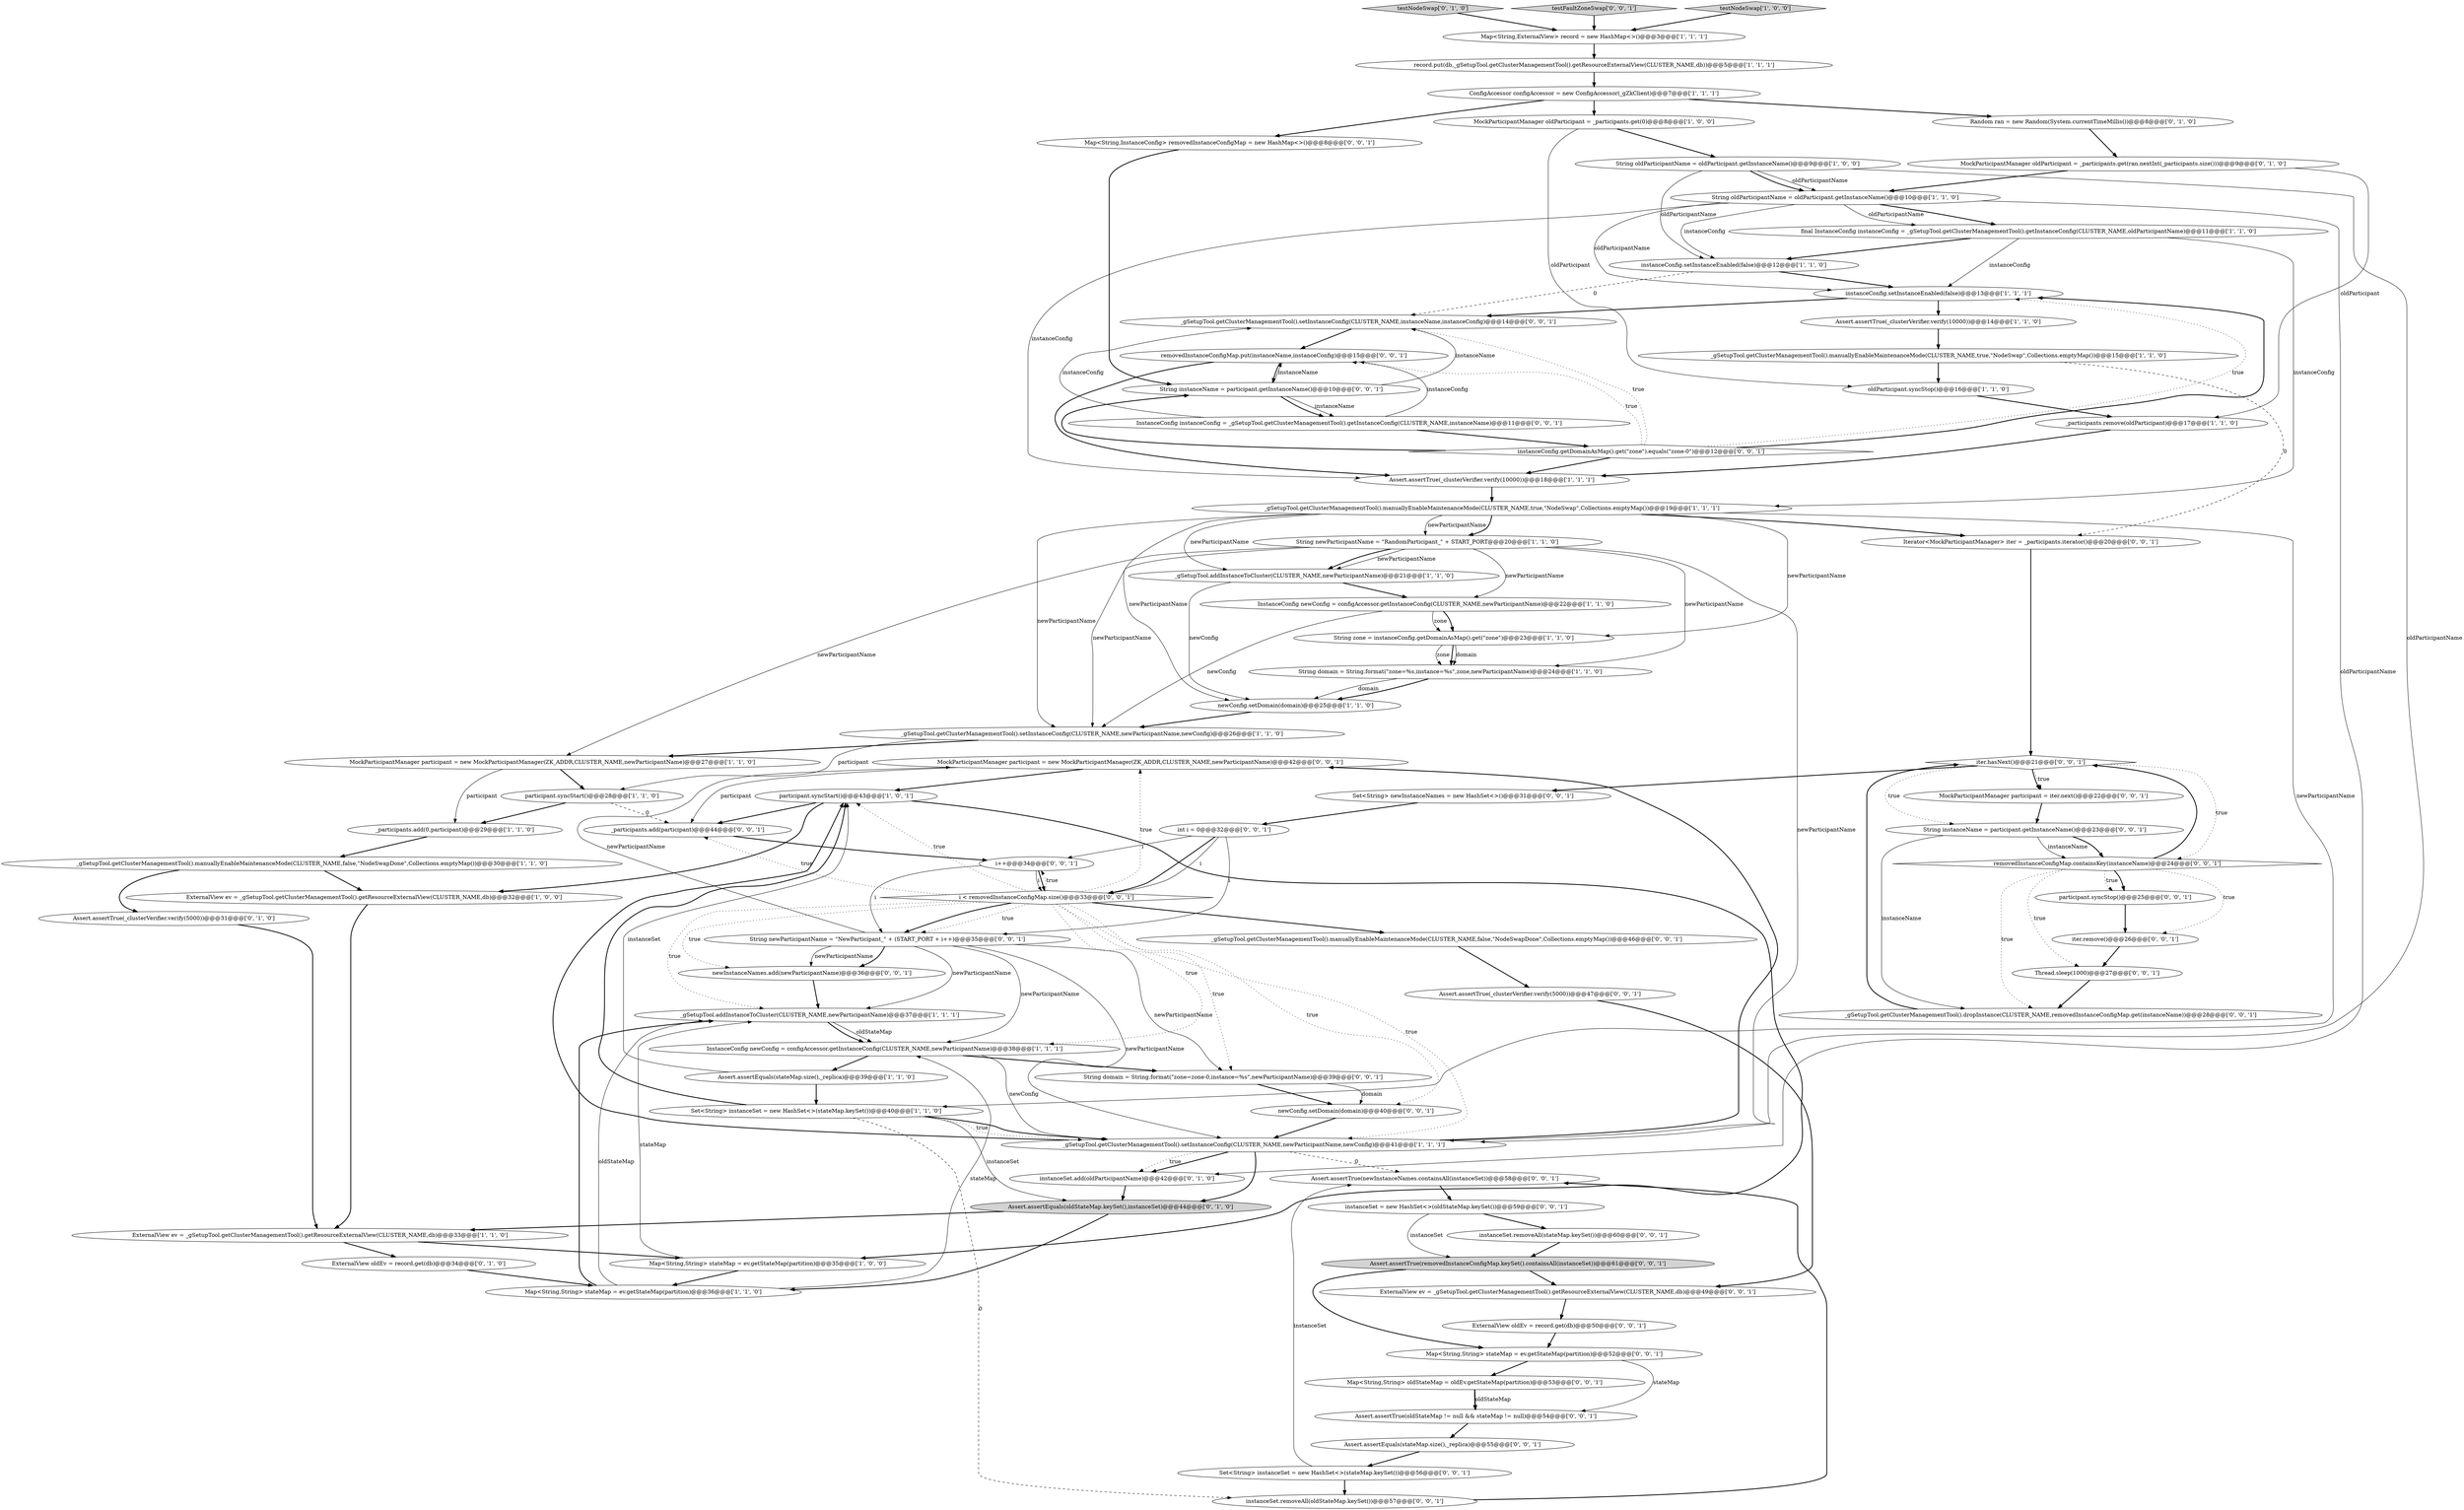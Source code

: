 digraph {
44 [style = filled, label = "MockParticipantManager participant = new MockParticipantManager(ZK_ADDR,CLUSTER_NAME,newParticipantName)@@@42@@@['0', '0', '1']", fillcolor = white, shape = ellipse image = "AAA0AAABBB3BBB"];
67 [style = filled, label = "Map<String,String> stateMap = ev.getStateMap(partition)@@@52@@@['0', '0', '1']", fillcolor = white, shape = ellipse image = "AAA0AAABBB3BBB"];
37 [style = filled, label = "MockParticipantManager oldParticipant = _participants.get(ran.nextInt(_participants.size()))@@@9@@@['0', '1', '0']", fillcolor = white, shape = ellipse image = "AAA1AAABBB2BBB"];
9 [style = filled, label = "instanceConfig.setInstanceEnabled(false)@@@13@@@['1', '1', '1']", fillcolor = white, shape = ellipse image = "AAA0AAABBB1BBB"];
26 [style = filled, label = "MockParticipantManager oldParticipant = _participants.get(0)@@@8@@@['1', '0', '0']", fillcolor = white, shape = ellipse image = "AAA0AAABBB1BBB"];
61 [style = filled, label = "participant.syncStop()@@@25@@@['0', '0', '1']", fillcolor = white, shape = ellipse image = "AAA0AAABBB3BBB"];
80 [style = filled, label = "_gSetupTool.getClusterManagementTool().setInstanceConfig(CLUSTER_NAME,instanceName,instanceConfig)@@@14@@@['0', '0', '1']", fillcolor = white, shape = ellipse image = "AAA0AAABBB3BBB"];
21 [style = filled, label = "_participants.remove(oldParticipant)@@@17@@@['1', '1', '0']", fillcolor = white, shape = ellipse image = "AAA0AAABBB1BBB"];
69 [style = filled, label = "instanceSet = new HashSet<>(oldStateMap.keySet())@@@59@@@['0', '0', '1']", fillcolor = white, shape = ellipse image = "AAA0AAABBB3BBB"];
27 [style = filled, label = "Assert.assertTrue(_clusterVerifier.verify(10000))@@@18@@@['1', '1', '1']", fillcolor = white, shape = ellipse image = "AAA0AAABBB1BBB"];
0 [style = filled, label = "ExternalView ev = _gSetupTool.getClusterManagementTool().getResourceExternalView(CLUSTER_NAME,db)@@@33@@@['1', '1', '0']", fillcolor = white, shape = ellipse image = "AAA0AAABBB1BBB"];
58 [style = filled, label = "i < removedInstanceConfigMap.size()@@@33@@@['0', '0', '1']", fillcolor = white, shape = diamond image = "AAA0AAABBB3BBB"];
41 [style = filled, label = "ExternalView oldEv = record.get(db)@@@34@@@['0', '1', '0']", fillcolor = white, shape = ellipse image = "AAA0AAABBB2BBB"];
29 [style = filled, label = "String zone = instanceConfig.getDomainAsMap().get(\"zone\")@@@23@@@['1', '1', '0']", fillcolor = white, shape = ellipse image = "AAA0AAABBB1BBB"];
10 [style = filled, label = "ConfigAccessor configAccessor = new ConfigAccessor(_gZkClient)@@@7@@@['1', '1', '1']", fillcolor = white, shape = ellipse image = "AAA0AAABBB1BBB"];
38 [style = filled, label = "Assert.assertEquals(oldStateMap.keySet(),instanceSet)@@@44@@@['0', '1', '0']", fillcolor = lightgray, shape = ellipse image = "AAA0AAABBB2BBB"];
36 [style = filled, label = "_gSetupTool.getClusterManagementTool().setInstanceConfig(CLUSTER_NAME,newParticipantName,newConfig)@@@41@@@['1', '1', '1']", fillcolor = white, shape = ellipse image = "AAA0AAABBB1BBB"];
75 [style = filled, label = "instanceSet.removeAll(stateMap.keySet())@@@60@@@['0', '0', '1']", fillcolor = white, shape = ellipse image = "AAA0AAABBB3BBB"];
6 [style = filled, label = "_gSetupTool.getClusterManagementTool().manuallyEnableMaintenanceMode(CLUSTER_NAME,true,\"NodeSwap\",Collections.emptyMap())@@@15@@@['1', '1', '0']", fillcolor = white, shape = ellipse image = "AAA0AAABBB1BBB"];
70 [style = filled, label = "InstanceConfig instanceConfig = _gSetupTool.getClusterManagementTool().getInstanceConfig(CLUSTER_NAME,instanceName)@@@11@@@['0', '0', '1']", fillcolor = white, shape = ellipse image = "AAA0AAABBB3BBB"];
73 [style = filled, label = "MockParticipantManager participant = iter.next()@@@22@@@['0', '0', '1']", fillcolor = white, shape = ellipse image = "AAA0AAABBB3BBB"];
77 [style = filled, label = "Assert.assertTrue(removedInstanceConfigMap.keySet().containsAll(instanceSet))@@@61@@@['0', '0', '1']", fillcolor = lightgray, shape = ellipse image = "AAA0AAABBB3BBB"];
22 [style = filled, label = "_participants.add(0,participant)@@@29@@@['1', '1', '0']", fillcolor = white, shape = ellipse image = "AAA0AAABBB1BBB"];
14 [style = filled, label = "participant.syncStart()@@@28@@@['1', '1', '0']", fillcolor = white, shape = ellipse image = "AAA0AAABBB1BBB"];
42 [style = filled, label = "Random ran = new Random(System.currentTimeMillis())@@@8@@@['0', '1', '0']", fillcolor = white, shape = ellipse image = "AAA0AAABBB2BBB"];
39 [style = filled, label = "Assert.assertTrue(_clusterVerifier.verify(5000))@@@31@@@['0', '1', '0']", fillcolor = white, shape = ellipse image = "AAA0AAABBB2BBB"];
82 [style = filled, label = "i++@@@34@@@['0', '0', '1']", fillcolor = white, shape = ellipse image = "AAA0AAABBB3BBB"];
31 [style = filled, label = "Set<String> instanceSet = new HashSet<>(stateMap.keySet())@@@40@@@['1', '1', '0']", fillcolor = white, shape = ellipse image = "AAA0AAABBB1BBB"];
46 [style = filled, label = "Set<String> instanceSet = new HashSet<>(stateMap.keySet())@@@56@@@['0', '0', '1']", fillcolor = white, shape = ellipse image = "AAA0AAABBB3BBB"];
49 [style = filled, label = "String instanceName = participant.getInstanceName()@@@10@@@['0', '0', '1']", fillcolor = white, shape = ellipse image = "AAA0AAABBB3BBB"];
8 [style = filled, label = "String newParticipantName = \"RandomParticipant_\" + START_PORT@@@20@@@['1', '1', '0']", fillcolor = white, shape = ellipse image = "AAA0AAABBB1BBB"];
56 [style = filled, label = "Assert.assertEquals(stateMap.size(),_replica)@@@55@@@['0', '0', '1']", fillcolor = white, shape = ellipse image = "AAA0AAABBB3BBB"];
34 [style = filled, label = "oldParticipant.syncStop()@@@16@@@['1', '1', '0']", fillcolor = white, shape = ellipse image = "AAA0AAABBB1BBB"];
79 [style = filled, label = "_gSetupTool.getClusterManagementTool().manuallyEnableMaintenanceMode(CLUSTER_NAME,false,\"NodeSwapDone\",Collections.emptyMap())@@@46@@@['0', '0', '1']", fillcolor = white, shape = ellipse image = "AAA0AAABBB3BBB"];
17 [style = filled, label = "instanceConfig.setInstanceEnabled(false)@@@12@@@['1', '1', '0']", fillcolor = white, shape = ellipse image = "AAA0AAABBB1BBB"];
1 [style = filled, label = "final InstanceConfig instanceConfig = _gSetupTool.getClusterManagementTool().getInstanceConfig(CLUSTER_NAME,oldParticipantName)@@@11@@@['1', '1', '0']", fillcolor = white, shape = ellipse image = "AAA0AAABBB1BBB"];
16 [style = filled, label = "_gSetupTool.getClusterManagementTool().setInstanceConfig(CLUSTER_NAME,newParticipantName,newConfig)@@@26@@@['1', '1', '0']", fillcolor = white, shape = ellipse image = "AAA0AAABBB1BBB"];
5 [style = filled, label = "String oldParticipantName = oldParticipant.getInstanceName()@@@10@@@['1', '1', '0']", fillcolor = white, shape = ellipse image = "AAA0AAABBB1BBB"];
33 [style = filled, label = "InstanceConfig newConfig = configAccessor.getInstanceConfig(CLUSTER_NAME,newParticipantName)@@@38@@@['1', '1', '1']", fillcolor = white, shape = ellipse image = "AAA0AAABBB1BBB"];
35 [style = filled, label = "newConfig.setDomain(domain)@@@25@@@['1', '1', '0']", fillcolor = white, shape = ellipse image = "AAA0AAABBB1BBB"];
50 [style = filled, label = "Iterator<MockParticipantManager> iter = _participants.iterator()@@@20@@@['0', '0', '1']", fillcolor = white, shape = ellipse image = "AAA0AAABBB3BBB"];
18 [style = filled, label = "String domain = String.format(\"zone=%s,instance=%s\",zone,newParticipantName)@@@24@@@['1', '1', '0']", fillcolor = white, shape = ellipse image = "AAA0AAABBB1BBB"];
23 [style = filled, label = "Map<String,ExternalView> record = new HashMap<>()@@@3@@@['1', '1', '1']", fillcolor = white, shape = ellipse image = "AAA0AAABBB1BBB"];
13 [style = filled, label = "participant.syncStart()@@@43@@@['1', '0', '1']", fillcolor = white, shape = ellipse image = "AAA0AAABBB1BBB"];
62 [style = filled, label = "_participants.add(participant)@@@44@@@['0', '0', '1']", fillcolor = white, shape = ellipse image = "AAA0AAABBB3BBB"];
40 [style = filled, label = "testNodeSwap['0', '1', '0']", fillcolor = lightgray, shape = diamond image = "AAA0AAABBB2BBB"];
66 [style = filled, label = "newInstanceNames.add(newParticipantName)@@@36@@@['0', '0', '1']", fillcolor = white, shape = ellipse image = "AAA0AAABBB3BBB"];
60 [style = filled, label = "removedInstanceConfigMap.containsKey(instanceName)@@@24@@@['0', '0', '1']", fillcolor = white, shape = diamond image = "AAA0AAABBB3BBB"];
20 [style = filled, label = "String oldParticipantName = oldParticipant.getInstanceName()@@@9@@@['1', '0', '0']", fillcolor = white, shape = ellipse image = "AAA0AAABBB1BBB"];
48 [style = filled, label = "Map<String,InstanceConfig> removedInstanceConfigMap = new HashMap<>()@@@8@@@['0', '0', '1']", fillcolor = white, shape = ellipse image = "AAA0AAABBB3BBB"];
52 [style = filled, label = "int i = 0@@@32@@@['0', '0', '1']", fillcolor = white, shape = ellipse image = "AAA0AAABBB3BBB"];
51 [style = filled, label = "_gSetupTool.getClusterManagementTool().dropInstance(CLUSTER_NAME,removedInstanceConfigMap.get(instanceName))@@@28@@@['0', '0', '1']", fillcolor = white, shape = ellipse image = "AAA0AAABBB3BBB"];
54 [style = filled, label = "Assert.assertTrue(oldStateMap != null && stateMap != null)@@@54@@@['0', '0', '1']", fillcolor = white, shape = ellipse image = "AAA0AAABBB3BBB"];
43 [style = filled, label = "instanceSet.add(oldParticipantName)@@@42@@@['0', '1', '0']", fillcolor = white, shape = ellipse image = "AAA0AAABBB2BBB"];
45 [style = filled, label = "testFaultZoneSwap['0', '0', '1']", fillcolor = lightgray, shape = diamond image = "AAA0AAABBB3BBB"];
15 [style = filled, label = "record.put(db,_gSetupTool.getClusterManagementTool().getResourceExternalView(CLUSTER_NAME,db))@@@5@@@['1', '1', '1']", fillcolor = white, shape = ellipse image = "AAA0AAABBB1BBB"];
64 [style = filled, label = "String domain = String.format(\"zone=zone-0,instance=%s\",newParticipantName)@@@39@@@['0', '0', '1']", fillcolor = white, shape = ellipse image = "AAA0AAABBB3BBB"];
68 [style = filled, label = "iter.hasNext()@@@21@@@['0', '0', '1']", fillcolor = white, shape = diamond image = "AAA0AAABBB3BBB"];
11 [style = filled, label = "Map<String,String> stateMap = ev.getStateMap(partition)@@@35@@@['1', '0', '0']", fillcolor = white, shape = ellipse image = "AAA0AAABBB1BBB"];
59 [style = filled, label = "Thread.sleep(1000)@@@27@@@['0', '0', '1']", fillcolor = white, shape = ellipse image = "AAA0AAABBB3BBB"];
19 [style = filled, label = "Assert.assertTrue(_clusterVerifier.verify(10000))@@@14@@@['1', '1', '0']", fillcolor = white, shape = ellipse image = "AAA0AAABBB1BBB"];
53 [style = filled, label = "ExternalView oldEv = record.get(db)@@@50@@@['0', '0', '1']", fillcolor = white, shape = ellipse image = "AAA0AAABBB3BBB"];
55 [style = filled, label = "removedInstanceConfigMap.put(instanceName,instanceConfig)@@@15@@@['0', '0', '1']", fillcolor = white, shape = ellipse image = "AAA0AAABBB3BBB"];
32 [style = filled, label = "testNodeSwap['1', '0', '0']", fillcolor = lightgray, shape = diamond image = "AAA0AAABBB1BBB"];
57 [style = filled, label = "String newParticipantName = \"NewParticipant_\" + (START_PORT + i++)@@@35@@@['0', '0', '1']", fillcolor = white, shape = ellipse image = "AAA0AAABBB3BBB"];
28 [style = filled, label = "InstanceConfig newConfig = configAccessor.getInstanceConfig(CLUSTER_NAME,newParticipantName)@@@22@@@['1', '1', '0']", fillcolor = white, shape = ellipse image = "AAA0AAABBB1BBB"];
24 [style = filled, label = "_gSetupTool.addInstanceToCluster(CLUSTER_NAME,newParticipantName)@@@21@@@['1', '1', '0']", fillcolor = white, shape = ellipse image = "AAA0AAABBB1BBB"];
47 [style = filled, label = "Assert.assertTrue(newInstanceNames.containsAll(instanceSet))@@@58@@@['0', '0', '1']", fillcolor = white, shape = ellipse image = "AAA0AAABBB3BBB"];
25 [style = filled, label = "_gSetupTool.getClusterManagementTool().manuallyEnableMaintenanceMode(CLUSTER_NAME,true,\"NodeSwap\",Collections.emptyMap())@@@19@@@['1', '1', '1']", fillcolor = white, shape = ellipse image = "AAA0AAABBB1BBB"];
2 [style = filled, label = "_gSetupTool.getClusterManagementTool().manuallyEnableMaintenanceMode(CLUSTER_NAME,false,\"NodeSwapDone\",Collections.emptyMap())@@@30@@@['1', '1', '0']", fillcolor = white, shape = ellipse image = "AAA0AAABBB1BBB"];
72 [style = filled, label = "Map<String,String> oldStateMap = oldEv.getStateMap(partition)@@@53@@@['0', '0', '1']", fillcolor = white, shape = ellipse image = "AAA0AAABBB3BBB"];
74 [style = filled, label = "Set<String> newInstanceNames = new HashSet<>()@@@31@@@['0', '0', '1']", fillcolor = white, shape = ellipse image = "AAA0AAABBB3BBB"];
7 [style = filled, label = "MockParticipantManager participant = new MockParticipantManager(ZK_ADDR,CLUSTER_NAME,newParticipantName)@@@27@@@['1', '1', '0']", fillcolor = white, shape = ellipse image = "AAA0AAABBB1BBB"];
83 [style = filled, label = "iter.remove()@@@26@@@['0', '0', '1']", fillcolor = white, shape = ellipse image = "AAA0AAABBB3BBB"];
71 [style = filled, label = "newConfig.setDomain(domain)@@@40@@@['0', '0', '1']", fillcolor = white, shape = ellipse image = "AAA0AAABBB3BBB"];
3 [style = filled, label = "Map<String,String> stateMap = ev.getStateMap(partition)@@@36@@@['1', '1', '0']", fillcolor = white, shape = ellipse image = "AAA0AAABBB1BBB"];
65 [style = filled, label = "ExternalView ev = _gSetupTool.getClusterManagementTool().getResourceExternalView(CLUSTER_NAME,db)@@@49@@@['0', '0', '1']", fillcolor = white, shape = ellipse image = "AAA0AAABBB3BBB"];
78 [style = filled, label = "Assert.assertTrue(_clusterVerifier.verify(5000))@@@47@@@['0', '0', '1']", fillcolor = white, shape = ellipse image = "AAA0AAABBB3BBB"];
76 [style = filled, label = "instanceConfig.getDomainAsMap().get(\"zone\").equals(\"zone-0\")@@@12@@@['0', '0', '1']", fillcolor = white, shape = diamond image = "AAA0AAABBB3BBB"];
81 [style = filled, label = "String instanceName = participant.getInstanceName()@@@23@@@['0', '0', '1']", fillcolor = white, shape = ellipse image = "AAA0AAABBB3BBB"];
30 [style = filled, label = "ExternalView ev = _gSetupTool.getClusterManagementTool().getResourceExternalView(CLUSTER_NAME,db)@@@32@@@['1', '0', '0']", fillcolor = white, shape = ellipse image = "AAA0AAABBB1BBB"];
12 [style = filled, label = "Assert.assertEquals(stateMap.size(),_replica)@@@39@@@['1', '1', '0']", fillcolor = white, shape = ellipse image = "AAA0AAABBB1BBB"];
63 [style = filled, label = "instanceSet.removeAll(oldStateMap.keySet())@@@57@@@['0', '0', '1']", fillcolor = white, shape = ellipse image = "AAA0AAABBB3BBB"];
4 [style = filled, label = "_gSetupTool.addInstanceToCluster(CLUSTER_NAME,newParticipantName)@@@37@@@['1', '1', '1']", fillcolor = white, shape = ellipse image = "AAA0AAABBB1BBB"];
20->5 [style = solid, label="oldParticipantName"];
32->23 [style = bold, label=""];
60->61 [style = bold, label=""];
47->69 [style = bold, label=""];
58->79 [style = bold, label=""];
19->6 [style = bold, label=""];
70->76 [style = bold, label=""];
58->57 [style = bold, label=""];
76->9 [style = dotted, label="true"];
5->1 [style = bold, label=""];
81->60 [style = bold, label=""];
5->17 [style = solid, label="instanceConfig"];
58->4 [style = dotted, label="true"];
73->81 [style = bold, label=""];
51->68 [style = bold, label=""];
62->82 [style = bold, label=""];
50->68 [style = bold, label=""];
58->36 [style = dotted, label="true"];
13->62 [style = bold, label=""];
54->56 [style = bold, label=""];
57->64 [style = solid, label="newParticipantName"];
57->66 [style = bold, label=""];
82->57 [style = solid, label="i"];
83->59 [style = bold, label=""];
71->36 [style = bold, label=""];
70->80 [style = solid, label="instanceConfig"];
13->11 [style = bold, label=""];
61->83 [style = bold, label=""];
3->4 [style = solid, label="oldStateMap"];
68->81 [style = dotted, label="true"];
31->38 [style = solid, label="instanceSet"];
68->73 [style = bold, label=""];
1->17 [style = bold, label=""];
12->13 [style = solid, label="instanceSet"];
52->82 [style = solid, label="i"];
53->67 [style = bold, label=""];
16->7 [style = bold, label=""];
5->9 [style = solid, label="oldParticipantName"];
31->36 [style = bold, label=""];
36->38 [style = bold, label=""];
60->51 [style = dotted, label="true"];
58->82 [style = dotted, label="true"];
58->71 [style = dotted, label="true"];
46->63 [style = bold, label=""];
33->12 [style = bold, label=""];
28->29 [style = bold, label=""];
4->33 [style = solid, label="oldStateMap"];
67->54 [style = solid, label="stateMap"];
8->18 [style = solid, label="newParticipantName"];
58->33 [style = dotted, label="true"];
27->25 [style = bold, label=""];
5->1 [style = solid, label="oldParticipantName"];
8->24 [style = solid, label="newParticipantName"];
52->58 [style = bold, label=""];
60->59 [style = dotted, label="true"];
5->27 [style = solid, label="instanceConfig"];
16->14 [style = solid, label="participant"];
26->34 [style = solid, label="oldParticipant"];
17->80 [style = dashed, label="0"];
10->42 [style = bold, label=""];
57->66 [style = solid, label="newParticipantName"];
0->11 [style = bold, label=""];
82->58 [style = bold, label=""];
12->31 [style = bold, label=""];
7->14 [style = bold, label=""];
44->62 [style = solid, label="participant"];
52->57 [style = solid, label="i"];
10->48 [style = bold, label=""];
8->7 [style = solid, label="newParticipantName"];
55->27 [style = bold, label=""];
56->46 [style = bold, label=""];
77->67 [style = bold, label=""];
81->60 [style = solid, label="instanceName"];
37->5 [style = bold, label=""];
41->3 [style = bold, label=""];
17->9 [style = bold, label=""];
18->35 [style = solid, label="domain"];
45->23 [style = bold, label=""];
38->0 [style = bold, label=""];
8->16 [style = solid, label="newParticipantName"];
64->71 [style = solid, label="domain"];
72->54 [style = solid, label="oldStateMap"];
68->73 [style = dotted, label="true"];
49->70 [style = solid, label="instanceName"];
69->77 [style = solid, label="instanceSet"];
34->21 [style = bold, label=""];
11->4 [style = solid, label="stateMap"];
64->71 [style = bold, label=""];
10->26 [style = bold, label=""];
68->74 [style = bold, label=""];
8->36 [style = solid, label="newParticipantName"];
14->22 [style = bold, label=""];
22->2 [style = bold, label=""];
25->8 [style = solid, label="newParticipantName"];
9->19 [style = bold, label=""];
11->3 [style = bold, label=""];
57->33 [style = solid, label="newParticipantName"];
76->27 [style = bold, label=""];
31->36 [style = dotted, label="true"];
23->15 [style = bold, label=""];
24->35 [style = solid, label="newConfig"];
36->43 [style = bold, label=""];
59->51 [style = bold, label=""];
2->39 [style = bold, label=""];
8->28 [style = solid, label="newParticipantName"];
79->78 [style = bold, label=""];
81->51 [style = solid, label="instanceName"];
40->23 [style = bold, label=""];
58->57 [style = dotted, label="true"];
20->5 [style = bold, label=""];
26->20 [style = bold, label=""];
60->83 [style = dotted, label="true"];
70->55 [style = solid, label="instanceConfig"];
67->72 [style = bold, label=""];
25->24 [style = solid, label="newParticipantName"];
6->50 [style = dashed, label="0"];
57->4 [style = solid, label="newParticipantName"];
5->43 [style = solid, label="oldParticipantName"];
77->65 [style = bold, label=""];
7->22 [style = solid, label="participant"];
4->33 [style = bold, label=""];
36->44 [style = bold, label=""];
66->4 [style = bold, label=""];
37->21 [style = solid, label="oldParticipant"];
30->0 [style = bold, label=""];
76->49 [style = bold, label=""];
65->53 [style = bold, label=""];
57->36 [style = solid, label="newParticipantName"];
28->29 [style = solid, label="zone"];
76->9 [style = bold, label=""];
8->24 [style = bold, label=""];
31->13 [style = bold, label=""];
33->64 [style = bold, label=""];
29->18 [style = bold, label=""];
1->25 [style = solid, label="instanceConfig"];
9->80 [style = bold, label=""];
28->16 [style = solid, label="newConfig"];
15->10 [style = bold, label=""];
18->35 [style = bold, label=""];
3->4 [style = bold, label=""];
55->49 [style = bold, label=""];
68->60 [style = dotted, label="true"];
49->80 [style = solid, label="instanceName"];
25->50 [style = bold, label=""];
44->13 [style = bold, label=""];
14->62 [style = dashed, label="0"];
48->49 [style = bold, label=""];
13->30 [style = bold, label=""];
60->68 [style = bold, label=""];
3->33 [style = solid, label="stateMap"];
60->61 [style = dotted, label="true"];
33->36 [style = solid, label="newConfig"];
25->35 [style = solid, label="newParticipantName"];
49->55 [style = solid, label="instanceName"];
82->58 [style = solid, label="i"];
57->44 [style = solid, label="newParticipantName"];
42->37 [style = bold, label=""];
69->75 [style = bold, label=""];
1->9 [style = solid, label="instanceConfig"];
58->66 [style = dotted, label="true"];
29->18 [style = solid, label="domain"];
63->47 [style = bold, label=""];
25->16 [style = solid, label="newParticipantName"];
35->16 [style = bold, label=""];
58->44 [style = dotted, label="true"];
31->63 [style = dashed, label="0"];
20->36 [style = solid, label="oldParticipantName"];
78->65 [style = bold, label=""];
72->54 [style = bold, label=""];
76->55 [style = dotted, label="true"];
36->47 [style = dashed, label="0"];
38->3 [style = bold, label=""];
36->13 [style = bold, label=""];
49->70 [style = bold, label=""];
6->34 [style = bold, label=""];
25->31 [style = solid, label="newParticipantName"];
21->27 [style = bold, label=""];
2->30 [style = bold, label=""];
29->18 [style = solid, label="zone"];
52->58 [style = solid, label="i"];
36->43 [style = dotted, label="true"];
25->8 [style = bold, label=""];
76->80 [style = dotted, label="true"];
39->0 [style = bold, label=""];
20->17 [style = solid, label="oldParticipantName"];
25->29 [style = solid, label="newParticipantName"];
24->28 [style = bold, label=""];
58->13 [style = dotted, label="true"];
0->41 [style = bold, label=""];
75->77 [style = bold, label=""];
43->38 [style = bold, label=""];
74->52 [style = bold, label=""];
46->47 [style = solid, label="instanceSet"];
58->64 [style = dotted, label="true"];
58->62 [style = dotted, label="true"];
80->55 [style = bold, label=""];
}
